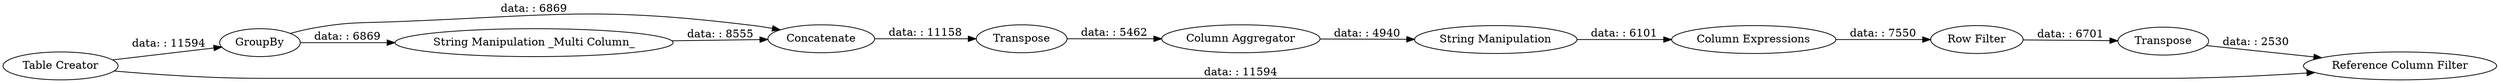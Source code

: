 digraph {
	"5822926575351647361_468" [label=Transpose]
	"5822926575351647361_467" [label="Row Filter"]
	"5822926575351647361_465" [label="Column Aggregator"]
	"5822926575351647361_459" [label=Concatenate]
	"5822926575351647361_395" [label="Table Creator"]
	"5822926575351647361_448" [label=GroupBy]
	"5822926575351647361_464" [label=Transpose]
	"5822926575351647361_469" [label="Reference Column Filter"]
	"5822926575351647361_455" [label="String Manipulation _Multi Column_"]
	"5822926575351647361_471" [label="String Manipulation"]
	"5822926575351647361_457" [label="Column Expressions"]
	"5822926575351647361_464" -> "5822926575351647361_465" [label="data: : 5462"]
	"5822926575351647361_448" -> "5822926575351647361_455" [label="data: : 6869"]
	"5822926575351647361_459" -> "5822926575351647361_464" [label="data: : 11158"]
	"5822926575351647361_468" -> "5822926575351647361_469" [label="data: : 2530"]
	"5822926575351647361_455" -> "5822926575351647361_459" [label="data: : 8555"]
	"5822926575351647361_467" -> "5822926575351647361_468" [label="data: : 6701"]
	"5822926575351647361_395" -> "5822926575351647361_469" [label="data: : 11594"]
	"5822926575351647361_395" -> "5822926575351647361_448" [label="data: : 11594"]
	"5822926575351647361_471" -> "5822926575351647361_457" [label="data: : 6101"]
	"5822926575351647361_457" -> "5822926575351647361_467" [label="data: : 7550"]
	"5822926575351647361_465" -> "5822926575351647361_471" [label="data: : 4940"]
	"5822926575351647361_448" -> "5822926575351647361_459" [label="data: : 6869"]
	rankdir=LR
}
